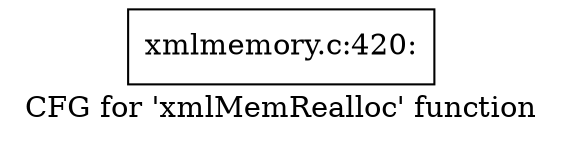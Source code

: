 digraph "CFG for 'xmlMemRealloc' function" {
	label="CFG for 'xmlMemRealloc' function";

	Node0x5650c3edc100 [shape=record,label="{xmlmemory.c:420:}"];
}
